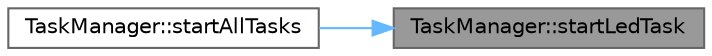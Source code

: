 digraph "TaskManager::startLedTask"
{
 // LATEX_PDF_SIZE
  bgcolor="transparent";
  edge [fontname=Helvetica,fontsize=10,labelfontname=Helvetica,labelfontsize=10];
  node [fontname=Helvetica,fontsize=10,shape=box,height=0.2,width=0.4];
  rankdir="RL";
  Node1 [id="Node000001",label="TaskManager::startLedTask",height=0.2,width=0.4,color="gray40", fillcolor="grey60", style="filled", fontcolor="black",tooltip="Start only the LED task (simplest, lowest risk)"];
  Node1 -> Node2 [id="edge1_Node000001_Node000002",dir="back",color="steelblue1",style="solid",tooltip=" "];
  Node2 [id="Node000002",label="TaskManager::startAllTasks",height=0.2,width=0.4,color="grey40", fillcolor="white", style="filled",URL="$class_task_manager.html#afb96f7a9368f83a7ba9802fd96fae244",tooltip="Start all tasks on their respective cores."];
}
